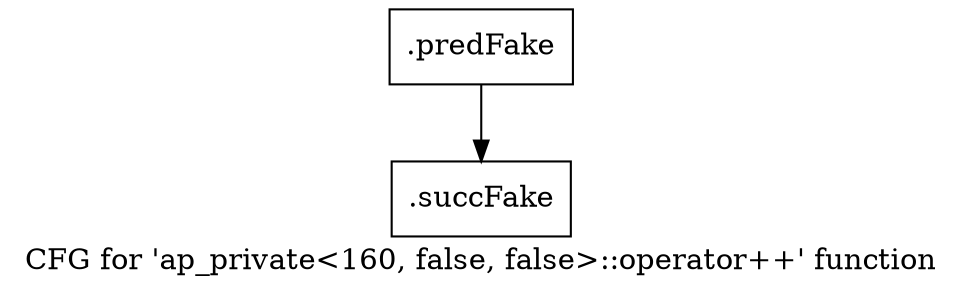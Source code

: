 digraph "CFG for 'ap_private\<160, false, false\>::operator++' function" {
	label="CFG for 'ap_private\<160, false, false\>::operator++' function";

	Node0x58866f0 [shape=record,filename="",linenumber="",label="{.predFake}"];
	Node0x58866f0 -> Node0x607e550[ callList="" memoryops="" filename="/mnt/xilinx/Vitis_HLS/2021.2/include/etc/ap_private.h" execusionnum="0"];
	Node0x607e550 [shape=record,filename="/mnt/xilinx/Vitis_HLS/2021.2/include/etc/ap_private.h",linenumber="4839",label="{.succFake}"];
}
